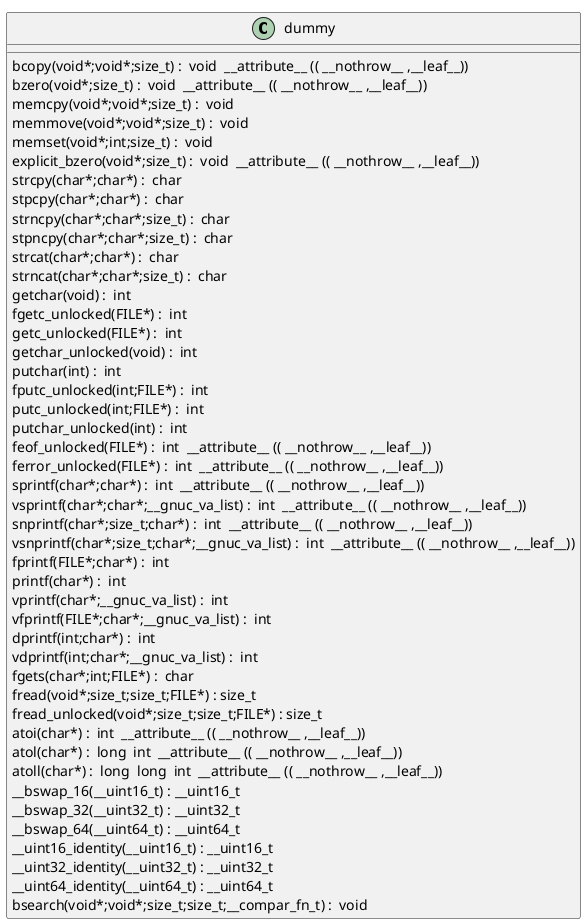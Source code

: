 @startuml
!pragma layout smetana
class dummy {
bcopy(void*;void*;size_t) :  void  __attribute__ (( __nothrow__ ,__leaf__)) [[[./../../.././qc/apps/lib/apps_ui.c.html#298]]]
bzero(void*;size_t) :  void  __attribute__ (( __nothrow__ ,__leaf__)) [[[./../../.././qc/apps/lib/apps_ui.c.html#305]]]
memcpy(void*;void*;size_t) :  void  [[[./../../.././qc/apps/lib/apps_ui.c.html#346]]]
memmove(void*;void*;size_t) :  void  [[[./../../.././qc/apps/lib/apps_ui.c.html#354]]]
memset(void*;int;size_t) :  void  [[[./../../.././qc/apps/lib/apps_ui.c.html#361]]]
explicit_bzero(void*;size_t) :  void  __attribute__ (( __nothrow__ ,__leaf__)) [[[./../../.././qc/apps/lib/apps_ui.c.html#374]]]
strcpy(char*;char*) :  char  [[[./../../.././qc/apps/lib/apps_ui.c.html#381]]]
stpcpy(char*;char*) :  char  [[[./../../.././qc/apps/lib/apps_ui.c.html#388]]]
strncpy(char*;char*;size_t) :  char  [[[./../../.././qc/apps/lib/apps_ui.c.html#396]]]
stpncpy(char*;char*;size_t) :  char  [[[./../../.././qc/apps/lib/apps_ui.c.html#406]]]
strcat(char*;char*) :  char  [[[./../../.././qc/apps/lib/apps_ui.c.html#413]]]
strncat(char*;char*;size_t) :  char  [[[./../../.././qc/apps/lib/apps_ui.c.html#420]]]
getchar(void) :  int  [[[./../../.././qc/apps/lib/apps_ui.c.html#1294]]]
fgetc_unlocked(FILE*) :  int  [[[./../../.././qc/apps/lib/apps_ui.c.html#1303]]]
getc_unlocked(FILE*) :  int  [[[./../../.././qc/apps/lib/apps_ui.c.html#1313]]]
getchar_unlocked(void) :  int  [[[./../../.././qc/apps/lib/apps_ui.c.html#1320]]]
putchar(int) :  int  [[[./../../.././qc/apps/lib/apps_ui.c.html#1329]]]
fputc_unlocked(int;FILE*) :  int  [[[./../../.././qc/apps/lib/apps_ui.c.html#1338]]]
putc_unlocked(int;FILE*) :  int  [[[./../../.././qc/apps/lib/apps_ui.c.html#1348]]]
putchar_unlocked(int) :  int  [[[./../../.././qc/apps/lib/apps_ui.c.html#1355]]]
feof_unlocked(FILE*) :  int  __attribute__ (( __nothrow__ ,__leaf__)) [[[./../../.././qc/apps/lib/apps_ui.c.html#1361]]]
ferror_unlocked(FILE*) :  int  __attribute__ (( __nothrow__ ,__leaf__)) [[[./../../.././qc/apps/lib/apps_ui.c.html#1368]]]
sprintf(char*;char*) :  int  __attribute__ (( __nothrow__ ,__leaf__)) [[[./../../.././qc/apps/lib/apps_ui.c.html#1387]]]
vsprintf(char*;char*;__gnuc_va_list) :  int  __attribute__ (( __nothrow__ ,__leaf__)) [[[./../../.././qc/apps/lib/apps_ui.c.html#1400]]]
snprintf(char*;size_t;char*) :  int  __attribute__ (( __nothrow__ ,__leaf__)) [[[./../../.././qc/apps/lib/apps_ui.c.html#1419]]]
vsnprintf(char*;size_t;char*;__gnuc_va_list) :  int  __attribute__ (( __nothrow__ ,__leaf__)) [[[./../../.././qc/apps/lib/apps_ui.c.html#1433]]]
fprintf(FILE*;char*) :  int  [[[./../../.././qc/apps/lib/apps_ui.c.html#1454]]]
printf(char*) :  int  [[[./../../.././qc/apps/lib/apps_ui.c.html#1461]]]
vprintf(char*;__gnuc_va_list) :  int  [[[./../../.././qc/apps/lib/apps_ui.c.html#1473]]]
vfprintf(FILE*;char*;__gnuc_va_list) :  int  [[[./../../.././qc/apps/lib/apps_ui.c.html#1483]]]
dprintf(int;char*) :  int  [[[./../../.././qc/apps/lib/apps_ui.c.html#1498]]]
vdprintf(int;char*;__gnuc_va_list) :  int  [[[./../../.././qc/apps/lib/apps_ui.c.html#1509]]]
fgets(char*;int;FILE*) :  char  [[[./../../.././qc/apps/lib/apps_ui.c.html#1528]]]
fread(void*;size_t;size_t;FILE*) : size_t [[[./../../.././qc/apps/lib/apps_ui.c.html#1554]]]
fread_unlocked(void*;size_t;size_t;FILE*) : size_t [[[./../../.././qc/apps/lib/apps_ui.c.html#1581]]]
atoi(char*) :  int  __attribute__ (( __nothrow__ ,__leaf__)) [[[./../../.././qc/apps/lib/apps_ui.c.html#1741]]]
atol(char*) :  long  int  __attribute__ (( __nothrow__ ,__leaf__)) [[[./../../.././qc/apps/lib/apps_ui.c.html#1746]]]
atoll(char*) :  long  long  int  __attribute__ (( __nothrow__ ,__leaf__)) [[[./../../.././qc/apps/lib/apps_ui.c.html#1753]]]
__bswap_16(__uint16_t) : __uint16_t [[[./../../.././qc/apps/lib/apps_ui.c.html#1900]]]
__bswap_32(__uint32_t) : __uint32_t [[[./../../.././qc/apps/lib/apps_ui.c.html#1915]]]
__bswap_64(__uint64_t) : __uint64_t [[[./../../.././qc/apps/lib/apps_ui.c.html#1925]]]
__uint16_identity(__uint16_t) : __uint16_t [[[./../../.././qc/apps/lib/apps_ui.c.html#1937]]]
__uint32_identity(__uint32_t) : __uint32_t [[[./../../.././qc/apps/lib/apps_ui.c.html#1943]]]
__uint64_identity(__uint64_t) : __uint64_t [[[./../../.././qc/apps/lib/apps_ui.c.html#1949]]]
bsearch(void*;void*;size_t;size_t;__compar_fn_t) :  void  [[[./../../.././qc/apps/lib/apps_ui.c.html#2617]]]
} 
@enduml
